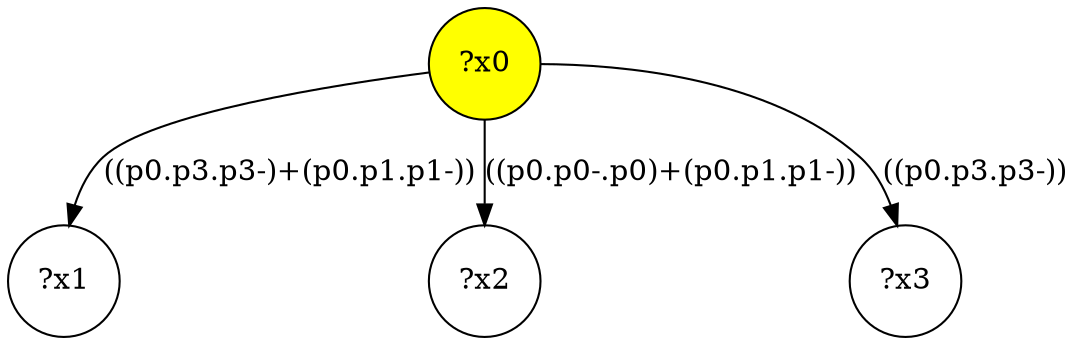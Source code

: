 digraph g {
	x0 [fillcolor="yellow", style="filled," shape=circle, label="?x0"];
	x1 [shape=circle, label="?x1"];
x0 -> x1[label="((p0.p3.p3-)+(p0.p1.p1-))"]	x2 [shape=circle, label="?x2"];
x0 -> x2[label="((p0.p0-.p0)+(p0.p1.p1-))"]	x3 [shape=circle, label="?x3"];
x0 -> x3[label="((p0.p3.p3-))"]}
